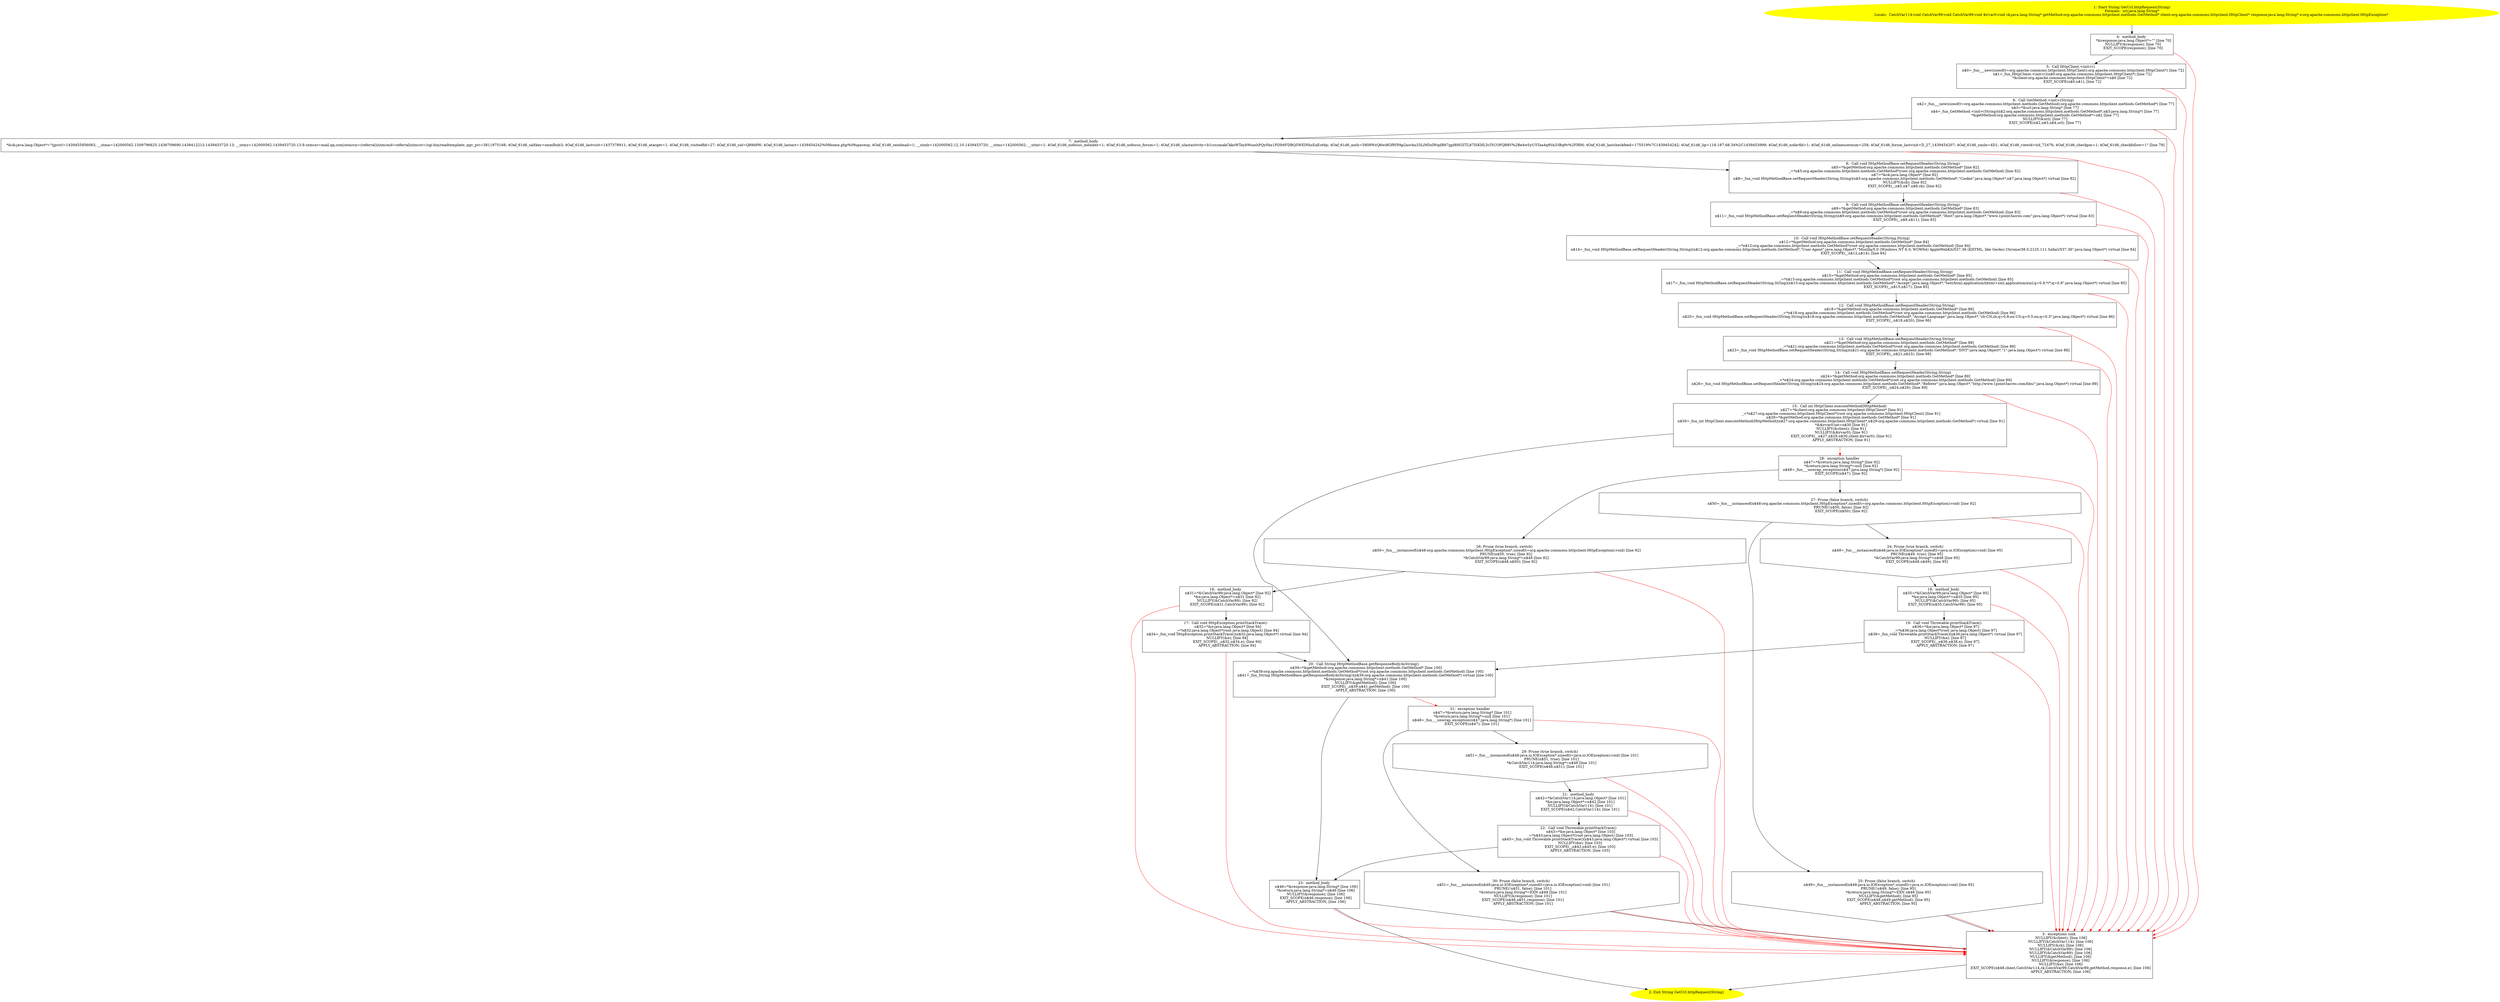 /* @generated */
digraph cfg {
"com.dulishuo.yimusanfendi.offer.GetUrl.httpRequest(java.lang.String):java.lang.String.a927619dd402f4741ce8ace6cd17e4f1_1" [label="1: Start String GetUrl.httpRequest(String)\nFormals:  url:java.lang.String*\nLocals:  CatchVar114:void CatchVar99:void CatchVar89:void $irvar0:void ck:java.lang.String* getMethod:org.apache.commons.httpclient.methods.GetMethod* client:org.apache.commons.httpclient.HttpClient* response:java.lang.String* e:org.apache.commons.httpclient.HttpException* \n  " color=yellow style=filled]
	

	 "com.dulishuo.yimusanfendi.offer.GetUrl.httpRequest(java.lang.String):java.lang.String.a927619dd402f4741ce8ace6cd17e4f1_1" -> "com.dulishuo.yimusanfendi.offer.GetUrl.httpRequest(java.lang.String):java.lang.String.a927619dd402f4741ce8ace6cd17e4f1_4" ;
"com.dulishuo.yimusanfendi.offer.GetUrl.httpRequest(java.lang.String):java.lang.String.a927619dd402f4741ce8ace6cd17e4f1_2" [label="2: Exit String GetUrl.httpRequest(String) \n  " color=yellow style=filled]
	

"com.dulishuo.yimusanfendi.offer.GetUrl.httpRequest(java.lang.String):java.lang.String.a927619dd402f4741ce8ace6cd17e4f1_3" [label="3:  exceptions sink \n   NULLIFY(&client); [line 106]\n  NULLIFY(&CatchVar114); [line 106]\n  NULLIFY(&ck); [line 106]\n  NULLIFY(&CatchVar99); [line 106]\n  NULLIFY(&CatchVar89); [line 106]\n  NULLIFY(&getMethod); [line 106]\n  NULLIFY(&response); [line 106]\n  NULLIFY(&e); [line 106]\n  EXIT_SCOPE(n$48,client,CatchVar114,ck,CatchVar99,CatchVar89,getMethod,response,e); [line 106]\n  APPLY_ABSTRACTION; [line 106]\n " shape="box"]
	

	 "com.dulishuo.yimusanfendi.offer.GetUrl.httpRequest(java.lang.String):java.lang.String.a927619dd402f4741ce8ace6cd17e4f1_3" -> "com.dulishuo.yimusanfendi.offer.GetUrl.httpRequest(java.lang.String):java.lang.String.a927619dd402f4741ce8ace6cd17e4f1_2" ;
"com.dulishuo.yimusanfendi.offer.GetUrl.httpRequest(java.lang.String):java.lang.String.a927619dd402f4741ce8ace6cd17e4f1_4" [label="4:  method_body \n   *&response:java.lang.Object*=\"\" [line 70]\n  NULLIFY(&response); [line 70]\n  EXIT_SCOPE(response); [line 70]\n " shape="box"]
	

	 "com.dulishuo.yimusanfendi.offer.GetUrl.httpRequest(java.lang.String):java.lang.String.a927619dd402f4741ce8ace6cd17e4f1_4" -> "com.dulishuo.yimusanfendi.offer.GetUrl.httpRequest(java.lang.String):java.lang.String.a927619dd402f4741ce8ace6cd17e4f1_5" ;
	 "com.dulishuo.yimusanfendi.offer.GetUrl.httpRequest(java.lang.String):java.lang.String.a927619dd402f4741ce8ace6cd17e4f1_4" -> "com.dulishuo.yimusanfendi.offer.GetUrl.httpRequest(java.lang.String):java.lang.String.a927619dd402f4741ce8ace6cd17e4f1_3" [color="red" ];
"com.dulishuo.yimusanfendi.offer.GetUrl.httpRequest(java.lang.String):java.lang.String.a927619dd402f4741ce8ace6cd17e4f1_5" [label="5:  Call HttpClient.<init>() \n   n$0=_fun___new(sizeof(t=org.apache.commons.httpclient.HttpClient):org.apache.commons.httpclient.HttpClient*) [line 72]\n  n$1=_fun_HttpClient.<init>()(n$0:org.apache.commons.httpclient.HttpClient*) [line 72]\n  *&client:org.apache.commons.httpclient.HttpClient*=n$0 [line 72]\n  EXIT_SCOPE(n$0,n$1); [line 72]\n " shape="box"]
	

	 "com.dulishuo.yimusanfendi.offer.GetUrl.httpRequest(java.lang.String):java.lang.String.a927619dd402f4741ce8ace6cd17e4f1_5" -> "com.dulishuo.yimusanfendi.offer.GetUrl.httpRequest(java.lang.String):java.lang.String.a927619dd402f4741ce8ace6cd17e4f1_6" ;
	 "com.dulishuo.yimusanfendi.offer.GetUrl.httpRequest(java.lang.String):java.lang.String.a927619dd402f4741ce8ace6cd17e4f1_5" -> "com.dulishuo.yimusanfendi.offer.GetUrl.httpRequest(java.lang.String):java.lang.String.a927619dd402f4741ce8ace6cd17e4f1_3" [color="red" ];
"com.dulishuo.yimusanfendi.offer.GetUrl.httpRequest(java.lang.String):java.lang.String.a927619dd402f4741ce8ace6cd17e4f1_6" [label="6:  Call GetMethod.<init>(String) \n   n$2=_fun___new(sizeof(t=org.apache.commons.httpclient.methods.GetMethod):org.apache.commons.httpclient.methods.GetMethod*) [line 77]\n  n$3=*&url:java.lang.String* [line 77]\n  n$4=_fun_GetMethod.<init>(String)(n$2:org.apache.commons.httpclient.methods.GetMethod*,n$3:java.lang.String*) [line 77]\n  *&getMethod:org.apache.commons.httpclient.methods.GetMethod*=n$2 [line 77]\n  NULLIFY(&url); [line 77]\n  EXIT_SCOPE(n$2,n$3,n$4,url); [line 77]\n " shape="box"]
	

	 "com.dulishuo.yimusanfendi.offer.GetUrl.httpRequest(java.lang.String):java.lang.String.a927619dd402f4741ce8ace6cd17e4f1_6" -> "com.dulishuo.yimusanfendi.offer.GetUrl.httpRequest(java.lang.String):java.lang.String.a927619dd402f4741ce8ace6cd17e4f1_7" ;
	 "com.dulishuo.yimusanfendi.offer.GetUrl.httpRequest(java.lang.String):java.lang.String.a927619dd402f4741ce8ace6cd17e4f1_6" -> "com.dulishuo.yimusanfendi.offer.GetUrl.httpRequest(java.lang.String):java.lang.String.a927619dd402f4741ce8ace6cd17e4f1_3" [color="red" ];
"com.dulishuo.yimusanfendi.offer.GetUrl.httpRequest(java.lang.String):java.lang.String.a927619dd402f4741ce8ace6cd17e4f1_7" [label="7:  method_body \n   *&ck:java.lang.Object*=\"tjpctrl=1439455956083; __utma=142000562.1509796625.1436709690.1438412213.1439453720.13; __utmz=142000562.1439453720.13.9.utmcsr=mail.qq.com|utmccn=(referral)|utmcmd=referral|utmcct=/cgi-bin/readtemplate; pgv_pvi=3811975168; 4Oaf_61d6_saltkey=nnmfbob3; 4Oaf_61d6_lastvisit=1437378911; 4Oaf_61d6_atarget=1; 4Oaf_61d6_visitedfid=27; 4Oaf_61d6_sid=Q89d9W; 4Oaf_61d6_lastact=1439454242%09home.php%09spacecp; 4Oaf_61d6_sendmail=1; __utmb=142000562.12.10.1439453720; __utmc=142000562; __utmt=1; 4Oaf_61d6_nofocus_member=1; 4Oaf_61d6_nofocus_forum=1; 4Oaf_61d6_ulastactivity=b1ccszmakCkkoWTaybWumhPQy0hx1PDIt6FDBQ5WElNhsEaEot6p; 4Oaf_61d6_auth=5808WxQ6wi8Gf9YPAp2asvku33LiM5xIWqdR67gpl8HOZTL87ISKHL5cTtUOFQR8V%2Be4wSyU5Taa4q9Va33Bq9v%2FlRM; 4Oaf_61d6_lastcheckfeed=175519%7C1439454242; 4Oaf_61d6_lip=118.187.68.34%2C1439453999; 4Oaf_61d6_nofavfid=1; 4Oaf_61d6_onlineusernum=258; 4Oaf_61d6_forum_lastvisit=D_27_1439454207; 4Oaf_61d6_smile=4D1; 4Oaf_61d6_viewid=tid_72476; 4Oaf_61d6_checkpm=1; 4Oaf_61d6_checkfollow=1\" [line 79]\n " shape="box"]
	

	 "com.dulishuo.yimusanfendi.offer.GetUrl.httpRequest(java.lang.String):java.lang.String.a927619dd402f4741ce8ace6cd17e4f1_7" -> "com.dulishuo.yimusanfendi.offer.GetUrl.httpRequest(java.lang.String):java.lang.String.a927619dd402f4741ce8ace6cd17e4f1_8" ;
	 "com.dulishuo.yimusanfendi.offer.GetUrl.httpRequest(java.lang.String):java.lang.String.a927619dd402f4741ce8ace6cd17e4f1_7" -> "com.dulishuo.yimusanfendi.offer.GetUrl.httpRequest(java.lang.String):java.lang.String.a927619dd402f4741ce8ace6cd17e4f1_3" [color="red" ];
"com.dulishuo.yimusanfendi.offer.GetUrl.httpRequest(java.lang.String):java.lang.String.a927619dd402f4741ce8ace6cd17e4f1_8" [label="8:  Call void HttpMethodBase.setRequestHeader(String,String) \n   n$5=*&getMethod:org.apache.commons.httpclient.methods.GetMethod* [line 82]\n  _=*n$5:org.apache.commons.httpclient.methods.GetMethod*(root org.apache.commons.httpclient.methods.GetMethod) [line 82]\n  n$7=*&ck:java.lang.Object* [line 82]\n  n$8=_fun_void HttpMethodBase.setRequestHeader(String,String)(n$5:org.apache.commons.httpclient.methods.GetMethod*,\"Cookie\":java.lang.Object*,n$7:java.lang.Object*) virtual [line 82]\n  NULLIFY(&ck); [line 82]\n  EXIT_SCOPE(_,n$5,n$7,n$8,ck); [line 82]\n " shape="box"]
	

	 "com.dulishuo.yimusanfendi.offer.GetUrl.httpRequest(java.lang.String):java.lang.String.a927619dd402f4741ce8ace6cd17e4f1_8" -> "com.dulishuo.yimusanfendi.offer.GetUrl.httpRequest(java.lang.String):java.lang.String.a927619dd402f4741ce8ace6cd17e4f1_9" ;
	 "com.dulishuo.yimusanfendi.offer.GetUrl.httpRequest(java.lang.String):java.lang.String.a927619dd402f4741ce8ace6cd17e4f1_8" -> "com.dulishuo.yimusanfendi.offer.GetUrl.httpRequest(java.lang.String):java.lang.String.a927619dd402f4741ce8ace6cd17e4f1_3" [color="red" ];
"com.dulishuo.yimusanfendi.offer.GetUrl.httpRequest(java.lang.String):java.lang.String.a927619dd402f4741ce8ace6cd17e4f1_9" [label="9:  Call void HttpMethodBase.setRequestHeader(String,String) \n   n$9=*&getMethod:org.apache.commons.httpclient.methods.GetMethod* [line 83]\n  _=*n$9:org.apache.commons.httpclient.methods.GetMethod*(root org.apache.commons.httpclient.methods.GetMethod) [line 83]\n  n$11=_fun_void HttpMethodBase.setRequestHeader(String,String)(n$9:org.apache.commons.httpclient.methods.GetMethod*,\"Host\":java.lang.Object*,\"www.1point3acres.com\":java.lang.Object*) virtual [line 83]\n  EXIT_SCOPE(_,n$9,n$11); [line 83]\n " shape="box"]
	

	 "com.dulishuo.yimusanfendi.offer.GetUrl.httpRequest(java.lang.String):java.lang.String.a927619dd402f4741ce8ace6cd17e4f1_9" -> "com.dulishuo.yimusanfendi.offer.GetUrl.httpRequest(java.lang.String):java.lang.String.a927619dd402f4741ce8ace6cd17e4f1_10" ;
	 "com.dulishuo.yimusanfendi.offer.GetUrl.httpRequest(java.lang.String):java.lang.String.a927619dd402f4741ce8ace6cd17e4f1_9" -> "com.dulishuo.yimusanfendi.offer.GetUrl.httpRequest(java.lang.String):java.lang.String.a927619dd402f4741ce8ace6cd17e4f1_3" [color="red" ];
"com.dulishuo.yimusanfendi.offer.GetUrl.httpRequest(java.lang.String):java.lang.String.a927619dd402f4741ce8ace6cd17e4f1_10" [label="10:  Call void HttpMethodBase.setRequestHeader(String,String) \n   n$12=*&getMethod:org.apache.commons.httpclient.methods.GetMethod* [line 84]\n  _=*n$12:org.apache.commons.httpclient.methods.GetMethod*(root org.apache.commons.httpclient.methods.GetMethod) [line 84]\n  n$14=_fun_void HttpMethodBase.setRequestHeader(String,String)(n$12:org.apache.commons.httpclient.methods.GetMethod*,\"User-Agent\":java.lang.Object*,\"Mozilla/5.0 (Windows NT 6.3; WOW64) AppleWebKit/537.36 (KHTML, like Gecko) Chrome/38.0.2125.111 Safari/537.36\":java.lang.Object*) virtual [line 84]\n  EXIT_SCOPE(_,n$12,n$14); [line 84]\n " shape="box"]
	

	 "com.dulishuo.yimusanfendi.offer.GetUrl.httpRequest(java.lang.String):java.lang.String.a927619dd402f4741ce8ace6cd17e4f1_10" -> "com.dulishuo.yimusanfendi.offer.GetUrl.httpRequest(java.lang.String):java.lang.String.a927619dd402f4741ce8ace6cd17e4f1_11" ;
	 "com.dulishuo.yimusanfendi.offer.GetUrl.httpRequest(java.lang.String):java.lang.String.a927619dd402f4741ce8ace6cd17e4f1_10" -> "com.dulishuo.yimusanfendi.offer.GetUrl.httpRequest(java.lang.String):java.lang.String.a927619dd402f4741ce8ace6cd17e4f1_3" [color="red" ];
"com.dulishuo.yimusanfendi.offer.GetUrl.httpRequest(java.lang.String):java.lang.String.a927619dd402f4741ce8ace6cd17e4f1_11" [label="11:  Call void HttpMethodBase.setRequestHeader(String,String) \n   n$15=*&getMethod:org.apache.commons.httpclient.methods.GetMethod* [line 85]\n  _=*n$15:org.apache.commons.httpclient.methods.GetMethod*(root org.apache.commons.httpclient.methods.GetMethod) [line 85]\n  n$17=_fun_void HttpMethodBase.setRequestHeader(String,String)(n$15:org.apache.commons.httpclient.methods.GetMethod*,\"Accept\":java.lang.Object*,\"text/html,application/xhtml+xml,application/xml;q=0.9,*/*;q=0.8\":java.lang.Object*) virtual [line 85]\n  EXIT_SCOPE(_,n$15,n$17); [line 85]\n " shape="box"]
	

	 "com.dulishuo.yimusanfendi.offer.GetUrl.httpRequest(java.lang.String):java.lang.String.a927619dd402f4741ce8ace6cd17e4f1_11" -> "com.dulishuo.yimusanfendi.offer.GetUrl.httpRequest(java.lang.String):java.lang.String.a927619dd402f4741ce8ace6cd17e4f1_12" ;
	 "com.dulishuo.yimusanfendi.offer.GetUrl.httpRequest(java.lang.String):java.lang.String.a927619dd402f4741ce8ace6cd17e4f1_11" -> "com.dulishuo.yimusanfendi.offer.GetUrl.httpRequest(java.lang.String):java.lang.String.a927619dd402f4741ce8ace6cd17e4f1_3" [color="red" ];
"com.dulishuo.yimusanfendi.offer.GetUrl.httpRequest(java.lang.String):java.lang.String.a927619dd402f4741ce8ace6cd17e4f1_12" [label="12:  Call void HttpMethodBase.setRequestHeader(String,String) \n   n$18=*&getMethod:org.apache.commons.httpclient.methods.GetMethod* [line 86]\n  _=*n$18:org.apache.commons.httpclient.methods.GetMethod*(root org.apache.commons.httpclient.methods.GetMethod) [line 86]\n  n$20=_fun_void HttpMethodBase.setRequestHeader(String,String)(n$18:org.apache.commons.httpclient.methods.GetMethod*,\"Accept-Language\":java.lang.Object*,\"zh-CN,zh;q=0.8,en-US;q=0.5,en;q=0.3\":java.lang.Object*) virtual [line 86]\n  EXIT_SCOPE(_,n$18,n$20); [line 86]\n " shape="box"]
	

	 "com.dulishuo.yimusanfendi.offer.GetUrl.httpRequest(java.lang.String):java.lang.String.a927619dd402f4741ce8ace6cd17e4f1_12" -> "com.dulishuo.yimusanfendi.offer.GetUrl.httpRequest(java.lang.String):java.lang.String.a927619dd402f4741ce8ace6cd17e4f1_13" ;
	 "com.dulishuo.yimusanfendi.offer.GetUrl.httpRequest(java.lang.String):java.lang.String.a927619dd402f4741ce8ace6cd17e4f1_12" -> "com.dulishuo.yimusanfendi.offer.GetUrl.httpRequest(java.lang.String):java.lang.String.a927619dd402f4741ce8ace6cd17e4f1_3" [color="red" ];
"com.dulishuo.yimusanfendi.offer.GetUrl.httpRequest(java.lang.String):java.lang.String.a927619dd402f4741ce8ace6cd17e4f1_13" [label="13:  Call void HttpMethodBase.setRequestHeader(String,String) \n   n$21=*&getMethod:org.apache.commons.httpclient.methods.GetMethod* [line 88]\n  _=*n$21:org.apache.commons.httpclient.methods.GetMethod*(root org.apache.commons.httpclient.methods.GetMethod) [line 88]\n  n$23=_fun_void HttpMethodBase.setRequestHeader(String,String)(n$21:org.apache.commons.httpclient.methods.GetMethod*,\"DNT\":java.lang.Object*,\"1\":java.lang.Object*) virtual [line 88]\n  EXIT_SCOPE(_,n$21,n$23); [line 88]\n " shape="box"]
	

	 "com.dulishuo.yimusanfendi.offer.GetUrl.httpRequest(java.lang.String):java.lang.String.a927619dd402f4741ce8ace6cd17e4f1_13" -> "com.dulishuo.yimusanfendi.offer.GetUrl.httpRequest(java.lang.String):java.lang.String.a927619dd402f4741ce8ace6cd17e4f1_14" ;
	 "com.dulishuo.yimusanfendi.offer.GetUrl.httpRequest(java.lang.String):java.lang.String.a927619dd402f4741ce8ace6cd17e4f1_13" -> "com.dulishuo.yimusanfendi.offer.GetUrl.httpRequest(java.lang.String):java.lang.String.a927619dd402f4741ce8ace6cd17e4f1_3" [color="red" ];
"com.dulishuo.yimusanfendi.offer.GetUrl.httpRequest(java.lang.String):java.lang.String.a927619dd402f4741ce8ace6cd17e4f1_14" [label="14:  Call void HttpMethodBase.setRequestHeader(String,String) \n   n$24=*&getMethod:org.apache.commons.httpclient.methods.GetMethod* [line 89]\n  _=*n$24:org.apache.commons.httpclient.methods.GetMethod*(root org.apache.commons.httpclient.methods.GetMethod) [line 89]\n  n$26=_fun_void HttpMethodBase.setRequestHeader(String,String)(n$24:org.apache.commons.httpclient.methods.GetMethod*,\"Referer\":java.lang.Object*,\"http://www.1point3acres.com/bbs/\":java.lang.Object*) virtual [line 89]\n  EXIT_SCOPE(_,n$24,n$26); [line 89]\n " shape="box"]
	

	 "com.dulishuo.yimusanfendi.offer.GetUrl.httpRequest(java.lang.String):java.lang.String.a927619dd402f4741ce8ace6cd17e4f1_14" -> "com.dulishuo.yimusanfendi.offer.GetUrl.httpRequest(java.lang.String):java.lang.String.a927619dd402f4741ce8ace6cd17e4f1_15" ;
	 "com.dulishuo.yimusanfendi.offer.GetUrl.httpRequest(java.lang.String):java.lang.String.a927619dd402f4741ce8ace6cd17e4f1_14" -> "com.dulishuo.yimusanfendi.offer.GetUrl.httpRequest(java.lang.String):java.lang.String.a927619dd402f4741ce8ace6cd17e4f1_3" [color="red" ];
"com.dulishuo.yimusanfendi.offer.GetUrl.httpRequest(java.lang.String):java.lang.String.a927619dd402f4741ce8ace6cd17e4f1_15" [label="15:  Call int HttpClient.executeMethod(HttpMethod) \n   n$27=*&client:org.apache.commons.httpclient.HttpClient* [line 91]\n  _=*n$27:org.apache.commons.httpclient.HttpClient*(root org.apache.commons.httpclient.HttpClient) [line 91]\n  n$29=*&getMethod:org.apache.commons.httpclient.methods.GetMethod* [line 91]\n  n$30=_fun_int HttpClient.executeMethod(HttpMethod)(n$27:org.apache.commons.httpclient.HttpClient*,n$29:org.apache.commons.httpclient.methods.GetMethod*) virtual [line 91]\n  *&$irvar0:int=n$30 [line 91]\n  NULLIFY(&client); [line 91]\n  NULLIFY(&$irvar0); [line 91]\n  EXIT_SCOPE(_,n$27,n$29,n$30,client,$irvar0); [line 91]\n  APPLY_ABSTRACTION; [line 91]\n " shape="box"]
	

	 "com.dulishuo.yimusanfendi.offer.GetUrl.httpRequest(java.lang.String):java.lang.String.a927619dd402f4741ce8ace6cd17e4f1_15" -> "com.dulishuo.yimusanfendi.offer.GetUrl.httpRequest(java.lang.String):java.lang.String.a927619dd402f4741ce8ace6cd17e4f1_20" ;
	 "com.dulishuo.yimusanfendi.offer.GetUrl.httpRequest(java.lang.String):java.lang.String.a927619dd402f4741ce8ace6cd17e4f1_15" -> "com.dulishuo.yimusanfendi.offer.GetUrl.httpRequest(java.lang.String):java.lang.String.a927619dd402f4741ce8ace6cd17e4f1_28" [color="red" ];
"com.dulishuo.yimusanfendi.offer.GetUrl.httpRequest(java.lang.String):java.lang.String.a927619dd402f4741ce8ace6cd17e4f1_16" [label="16:  method_body \n   n$31=*&CatchVar89:java.lang.Object* [line 92]\n  *&e:java.lang.Object*=n$31 [line 92]\n  NULLIFY(&CatchVar89); [line 92]\n  EXIT_SCOPE(n$31,CatchVar89); [line 92]\n " shape="box"]
	

	 "com.dulishuo.yimusanfendi.offer.GetUrl.httpRequest(java.lang.String):java.lang.String.a927619dd402f4741ce8ace6cd17e4f1_16" -> "com.dulishuo.yimusanfendi.offer.GetUrl.httpRequest(java.lang.String):java.lang.String.a927619dd402f4741ce8ace6cd17e4f1_17" ;
	 "com.dulishuo.yimusanfendi.offer.GetUrl.httpRequest(java.lang.String):java.lang.String.a927619dd402f4741ce8ace6cd17e4f1_16" -> "com.dulishuo.yimusanfendi.offer.GetUrl.httpRequest(java.lang.String):java.lang.String.a927619dd402f4741ce8ace6cd17e4f1_3" [color="red" ];
"com.dulishuo.yimusanfendi.offer.GetUrl.httpRequest(java.lang.String):java.lang.String.a927619dd402f4741ce8ace6cd17e4f1_17" [label="17:  Call void HttpException.printStackTrace() \n   n$32=*&e:java.lang.Object* [line 94]\n  _=*n$32:java.lang.Object*(root java.lang.Object) [line 94]\n  n$34=_fun_void HttpException.printStackTrace()(n$32:java.lang.Object*) virtual [line 94]\n  NULLIFY(&e); [line 94]\n  EXIT_SCOPE(_,n$32,n$34,e); [line 94]\n  APPLY_ABSTRACTION; [line 94]\n " shape="box"]
	

	 "com.dulishuo.yimusanfendi.offer.GetUrl.httpRequest(java.lang.String):java.lang.String.a927619dd402f4741ce8ace6cd17e4f1_17" -> "com.dulishuo.yimusanfendi.offer.GetUrl.httpRequest(java.lang.String):java.lang.String.a927619dd402f4741ce8ace6cd17e4f1_20" ;
	 "com.dulishuo.yimusanfendi.offer.GetUrl.httpRequest(java.lang.String):java.lang.String.a927619dd402f4741ce8ace6cd17e4f1_17" -> "com.dulishuo.yimusanfendi.offer.GetUrl.httpRequest(java.lang.String):java.lang.String.a927619dd402f4741ce8ace6cd17e4f1_3" [color="red" ];
"com.dulishuo.yimusanfendi.offer.GetUrl.httpRequest(java.lang.String):java.lang.String.a927619dd402f4741ce8ace6cd17e4f1_18" [label="18:  method_body \n   n$35=*&CatchVar99:java.lang.Object* [line 95]\n  *&e:java.lang.Object*=n$35 [line 95]\n  NULLIFY(&CatchVar99); [line 95]\n  EXIT_SCOPE(n$35,CatchVar99); [line 95]\n " shape="box"]
	

	 "com.dulishuo.yimusanfendi.offer.GetUrl.httpRequest(java.lang.String):java.lang.String.a927619dd402f4741ce8ace6cd17e4f1_18" -> "com.dulishuo.yimusanfendi.offer.GetUrl.httpRequest(java.lang.String):java.lang.String.a927619dd402f4741ce8ace6cd17e4f1_19" ;
	 "com.dulishuo.yimusanfendi.offer.GetUrl.httpRequest(java.lang.String):java.lang.String.a927619dd402f4741ce8ace6cd17e4f1_18" -> "com.dulishuo.yimusanfendi.offer.GetUrl.httpRequest(java.lang.String):java.lang.String.a927619dd402f4741ce8ace6cd17e4f1_3" [color="red" ];
"com.dulishuo.yimusanfendi.offer.GetUrl.httpRequest(java.lang.String):java.lang.String.a927619dd402f4741ce8ace6cd17e4f1_19" [label="19:  Call void Throwable.printStackTrace() \n   n$36=*&e:java.lang.Object* [line 97]\n  _=*n$36:java.lang.Object*(root java.lang.Object) [line 97]\n  n$38=_fun_void Throwable.printStackTrace()(n$36:java.lang.Object*) virtual [line 97]\n  NULLIFY(&e); [line 97]\n  EXIT_SCOPE(_,n$36,n$38,e); [line 97]\n  APPLY_ABSTRACTION; [line 97]\n " shape="box"]
	

	 "com.dulishuo.yimusanfendi.offer.GetUrl.httpRequest(java.lang.String):java.lang.String.a927619dd402f4741ce8ace6cd17e4f1_19" -> "com.dulishuo.yimusanfendi.offer.GetUrl.httpRequest(java.lang.String):java.lang.String.a927619dd402f4741ce8ace6cd17e4f1_20" ;
	 "com.dulishuo.yimusanfendi.offer.GetUrl.httpRequest(java.lang.String):java.lang.String.a927619dd402f4741ce8ace6cd17e4f1_19" -> "com.dulishuo.yimusanfendi.offer.GetUrl.httpRequest(java.lang.String):java.lang.String.a927619dd402f4741ce8ace6cd17e4f1_3" [color="red" ];
"com.dulishuo.yimusanfendi.offer.GetUrl.httpRequest(java.lang.String):java.lang.String.a927619dd402f4741ce8ace6cd17e4f1_20" [label="20:  Call String HttpMethodBase.getResponseBodyAsString() \n   n$39=*&getMethod:org.apache.commons.httpclient.methods.GetMethod* [line 100]\n  _=*n$39:org.apache.commons.httpclient.methods.GetMethod*(root org.apache.commons.httpclient.methods.GetMethod) [line 100]\n  n$41=_fun_String HttpMethodBase.getResponseBodyAsString()(n$39:org.apache.commons.httpclient.methods.GetMethod*) virtual [line 100]\n  *&response:java.lang.String*=n$41 [line 100]\n  NULLIFY(&getMethod); [line 100]\n  EXIT_SCOPE(_,n$39,n$41,getMethod); [line 100]\n  APPLY_ABSTRACTION; [line 100]\n " shape="box"]
	

	 "com.dulishuo.yimusanfendi.offer.GetUrl.httpRequest(java.lang.String):java.lang.String.a927619dd402f4741ce8ace6cd17e4f1_20" -> "com.dulishuo.yimusanfendi.offer.GetUrl.httpRequest(java.lang.String):java.lang.String.a927619dd402f4741ce8ace6cd17e4f1_23" ;
	 "com.dulishuo.yimusanfendi.offer.GetUrl.httpRequest(java.lang.String):java.lang.String.a927619dd402f4741ce8ace6cd17e4f1_20" -> "com.dulishuo.yimusanfendi.offer.GetUrl.httpRequest(java.lang.String):java.lang.String.a927619dd402f4741ce8ace6cd17e4f1_31" [color="red" ];
"com.dulishuo.yimusanfendi.offer.GetUrl.httpRequest(java.lang.String):java.lang.String.a927619dd402f4741ce8ace6cd17e4f1_21" [label="21:  method_body \n   n$42=*&CatchVar114:java.lang.Object* [line 101]\n  *&e:java.lang.Object*=n$42 [line 101]\n  NULLIFY(&CatchVar114); [line 101]\n  EXIT_SCOPE(n$42,CatchVar114); [line 101]\n " shape="box"]
	

	 "com.dulishuo.yimusanfendi.offer.GetUrl.httpRequest(java.lang.String):java.lang.String.a927619dd402f4741ce8ace6cd17e4f1_21" -> "com.dulishuo.yimusanfendi.offer.GetUrl.httpRequest(java.lang.String):java.lang.String.a927619dd402f4741ce8ace6cd17e4f1_22" ;
	 "com.dulishuo.yimusanfendi.offer.GetUrl.httpRequest(java.lang.String):java.lang.String.a927619dd402f4741ce8ace6cd17e4f1_21" -> "com.dulishuo.yimusanfendi.offer.GetUrl.httpRequest(java.lang.String):java.lang.String.a927619dd402f4741ce8ace6cd17e4f1_3" [color="red" ];
"com.dulishuo.yimusanfendi.offer.GetUrl.httpRequest(java.lang.String):java.lang.String.a927619dd402f4741ce8ace6cd17e4f1_22" [label="22:  Call void Throwable.printStackTrace() \n   n$43=*&e:java.lang.Object* [line 103]\n  _=*n$43:java.lang.Object*(root java.lang.Object) [line 103]\n  n$45=_fun_void Throwable.printStackTrace()(n$43:java.lang.Object*) virtual [line 103]\n  NULLIFY(&e); [line 103]\n  EXIT_SCOPE(_,n$43,n$45,e); [line 103]\n  APPLY_ABSTRACTION; [line 103]\n " shape="box"]
	

	 "com.dulishuo.yimusanfendi.offer.GetUrl.httpRequest(java.lang.String):java.lang.String.a927619dd402f4741ce8ace6cd17e4f1_22" -> "com.dulishuo.yimusanfendi.offer.GetUrl.httpRequest(java.lang.String):java.lang.String.a927619dd402f4741ce8ace6cd17e4f1_23" ;
	 "com.dulishuo.yimusanfendi.offer.GetUrl.httpRequest(java.lang.String):java.lang.String.a927619dd402f4741ce8ace6cd17e4f1_22" -> "com.dulishuo.yimusanfendi.offer.GetUrl.httpRequest(java.lang.String):java.lang.String.a927619dd402f4741ce8ace6cd17e4f1_3" [color="red" ];
"com.dulishuo.yimusanfendi.offer.GetUrl.httpRequest(java.lang.String):java.lang.String.a927619dd402f4741ce8ace6cd17e4f1_23" [label="23:  method_body \n   n$46=*&response:java.lang.String* [line 106]\n  *&return:java.lang.String*=n$46 [line 106]\n  NULLIFY(&response); [line 106]\n  EXIT_SCOPE(n$46,response); [line 106]\n  APPLY_ABSTRACTION; [line 106]\n " shape="box"]
	

	 "com.dulishuo.yimusanfendi.offer.GetUrl.httpRequest(java.lang.String):java.lang.String.a927619dd402f4741ce8ace6cd17e4f1_23" -> "com.dulishuo.yimusanfendi.offer.GetUrl.httpRequest(java.lang.String):java.lang.String.a927619dd402f4741ce8ace6cd17e4f1_2" ;
	 "com.dulishuo.yimusanfendi.offer.GetUrl.httpRequest(java.lang.String):java.lang.String.a927619dd402f4741ce8ace6cd17e4f1_23" -> "com.dulishuo.yimusanfendi.offer.GetUrl.httpRequest(java.lang.String):java.lang.String.a927619dd402f4741ce8ace6cd17e4f1_3" [color="red" ];
"com.dulishuo.yimusanfendi.offer.GetUrl.httpRequest(java.lang.String):java.lang.String.a927619dd402f4741ce8ace6cd17e4f1_24" [label="24: Prune (true branch, switch) \n   n$49=_fun___instanceof(n$48:java.io.IOException*,sizeof(t=java.io.IOException):void) [line 95]\n  PRUNE(n$49, true); [line 95]\n  *&CatchVar99:java.lang.String*=n$48 [line 95]\n  EXIT_SCOPE(n$48,n$49); [line 95]\n " shape="invhouse"]
	

	 "com.dulishuo.yimusanfendi.offer.GetUrl.httpRequest(java.lang.String):java.lang.String.a927619dd402f4741ce8ace6cd17e4f1_24" -> "com.dulishuo.yimusanfendi.offer.GetUrl.httpRequest(java.lang.String):java.lang.String.a927619dd402f4741ce8ace6cd17e4f1_18" ;
	 "com.dulishuo.yimusanfendi.offer.GetUrl.httpRequest(java.lang.String):java.lang.String.a927619dd402f4741ce8ace6cd17e4f1_24" -> "com.dulishuo.yimusanfendi.offer.GetUrl.httpRequest(java.lang.String):java.lang.String.a927619dd402f4741ce8ace6cd17e4f1_3" [color="red" ];
"com.dulishuo.yimusanfendi.offer.GetUrl.httpRequest(java.lang.String):java.lang.String.a927619dd402f4741ce8ace6cd17e4f1_25" [label="25: Prune (false branch, switch) \n   n$49=_fun___instanceof(n$48:java.io.IOException*,sizeof(t=java.io.IOException):void) [line 95]\n  PRUNE(!n$49, false); [line 95]\n  *&return:java.lang.String*=EXN n$48 [line 95]\n  NULLIFY(&getMethod); [line 95]\n  EXIT_SCOPE(n$48,n$49,getMethod); [line 95]\n  APPLY_ABSTRACTION; [line 95]\n " shape="invhouse"]
	

	 "com.dulishuo.yimusanfendi.offer.GetUrl.httpRequest(java.lang.String):java.lang.String.a927619dd402f4741ce8ace6cd17e4f1_25" -> "com.dulishuo.yimusanfendi.offer.GetUrl.httpRequest(java.lang.String):java.lang.String.a927619dd402f4741ce8ace6cd17e4f1_3" ;
	 "com.dulishuo.yimusanfendi.offer.GetUrl.httpRequest(java.lang.String):java.lang.String.a927619dd402f4741ce8ace6cd17e4f1_25" -> "com.dulishuo.yimusanfendi.offer.GetUrl.httpRequest(java.lang.String):java.lang.String.a927619dd402f4741ce8ace6cd17e4f1_3" [color="red" ];
"com.dulishuo.yimusanfendi.offer.GetUrl.httpRequest(java.lang.String):java.lang.String.a927619dd402f4741ce8ace6cd17e4f1_26" [label="26: Prune (true branch, switch) \n   n$50=_fun___instanceof(n$48:org.apache.commons.httpclient.HttpException*,sizeof(t=org.apache.commons.httpclient.HttpException):void) [line 92]\n  PRUNE(n$50, true); [line 92]\n  *&CatchVar89:java.lang.String*=n$48 [line 92]\n  EXIT_SCOPE(n$48,n$50); [line 92]\n " shape="invhouse"]
	

	 "com.dulishuo.yimusanfendi.offer.GetUrl.httpRequest(java.lang.String):java.lang.String.a927619dd402f4741ce8ace6cd17e4f1_26" -> "com.dulishuo.yimusanfendi.offer.GetUrl.httpRequest(java.lang.String):java.lang.String.a927619dd402f4741ce8ace6cd17e4f1_16" ;
	 "com.dulishuo.yimusanfendi.offer.GetUrl.httpRequest(java.lang.String):java.lang.String.a927619dd402f4741ce8ace6cd17e4f1_26" -> "com.dulishuo.yimusanfendi.offer.GetUrl.httpRequest(java.lang.String):java.lang.String.a927619dd402f4741ce8ace6cd17e4f1_3" [color="red" ];
"com.dulishuo.yimusanfendi.offer.GetUrl.httpRequest(java.lang.String):java.lang.String.a927619dd402f4741ce8ace6cd17e4f1_27" [label="27: Prune (false branch, switch) \n   n$50=_fun___instanceof(n$48:org.apache.commons.httpclient.HttpException*,sizeof(t=org.apache.commons.httpclient.HttpException):void) [line 92]\n  PRUNE(!n$50, false); [line 92]\n  EXIT_SCOPE(n$50); [line 92]\n " shape="invhouse"]
	

	 "com.dulishuo.yimusanfendi.offer.GetUrl.httpRequest(java.lang.String):java.lang.String.a927619dd402f4741ce8ace6cd17e4f1_27" -> "com.dulishuo.yimusanfendi.offer.GetUrl.httpRequest(java.lang.String):java.lang.String.a927619dd402f4741ce8ace6cd17e4f1_24" ;
	 "com.dulishuo.yimusanfendi.offer.GetUrl.httpRequest(java.lang.String):java.lang.String.a927619dd402f4741ce8ace6cd17e4f1_27" -> "com.dulishuo.yimusanfendi.offer.GetUrl.httpRequest(java.lang.String):java.lang.String.a927619dd402f4741ce8ace6cd17e4f1_25" ;
	 "com.dulishuo.yimusanfendi.offer.GetUrl.httpRequest(java.lang.String):java.lang.String.a927619dd402f4741ce8ace6cd17e4f1_27" -> "com.dulishuo.yimusanfendi.offer.GetUrl.httpRequest(java.lang.String):java.lang.String.a927619dd402f4741ce8ace6cd17e4f1_3" [color="red" ];
"com.dulishuo.yimusanfendi.offer.GetUrl.httpRequest(java.lang.String):java.lang.String.a927619dd402f4741ce8ace6cd17e4f1_28" [label="28:  exception handler \n   n$47=*&return:java.lang.String* [line 92]\n  *&return:java.lang.String*=null [line 92]\n  n$48=_fun___unwrap_exception(n$47:java.lang.String*) [line 92]\n  EXIT_SCOPE(n$47); [line 92]\n " shape="box"]
	

	 "com.dulishuo.yimusanfendi.offer.GetUrl.httpRequest(java.lang.String):java.lang.String.a927619dd402f4741ce8ace6cd17e4f1_28" -> "com.dulishuo.yimusanfendi.offer.GetUrl.httpRequest(java.lang.String):java.lang.String.a927619dd402f4741ce8ace6cd17e4f1_26" ;
	 "com.dulishuo.yimusanfendi.offer.GetUrl.httpRequest(java.lang.String):java.lang.String.a927619dd402f4741ce8ace6cd17e4f1_28" -> "com.dulishuo.yimusanfendi.offer.GetUrl.httpRequest(java.lang.String):java.lang.String.a927619dd402f4741ce8ace6cd17e4f1_27" ;
	 "com.dulishuo.yimusanfendi.offer.GetUrl.httpRequest(java.lang.String):java.lang.String.a927619dd402f4741ce8ace6cd17e4f1_28" -> "com.dulishuo.yimusanfendi.offer.GetUrl.httpRequest(java.lang.String):java.lang.String.a927619dd402f4741ce8ace6cd17e4f1_3" [color="red" ];
"com.dulishuo.yimusanfendi.offer.GetUrl.httpRequest(java.lang.String):java.lang.String.a927619dd402f4741ce8ace6cd17e4f1_29" [label="29: Prune (true branch, switch) \n   n$51=_fun___instanceof(n$48:java.io.IOException*,sizeof(t=java.io.IOException):void) [line 101]\n  PRUNE(n$51, true); [line 101]\n  *&CatchVar114:java.lang.String*=n$48 [line 101]\n  EXIT_SCOPE(n$48,n$51); [line 101]\n " shape="invhouse"]
	

	 "com.dulishuo.yimusanfendi.offer.GetUrl.httpRequest(java.lang.String):java.lang.String.a927619dd402f4741ce8ace6cd17e4f1_29" -> "com.dulishuo.yimusanfendi.offer.GetUrl.httpRequest(java.lang.String):java.lang.String.a927619dd402f4741ce8ace6cd17e4f1_21" ;
	 "com.dulishuo.yimusanfendi.offer.GetUrl.httpRequest(java.lang.String):java.lang.String.a927619dd402f4741ce8ace6cd17e4f1_29" -> "com.dulishuo.yimusanfendi.offer.GetUrl.httpRequest(java.lang.String):java.lang.String.a927619dd402f4741ce8ace6cd17e4f1_3" [color="red" ];
"com.dulishuo.yimusanfendi.offer.GetUrl.httpRequest(java.lang.String):java.lang.String.a927619dd402f4741ce8ace6cd17e4f1_30" [label="30: Prune (false branch, switch) \n   n$51=_fun___instanceof(n$48:java.io.IOException*,sizeof(t=java.io.IOException):void) [line 101]\n  PRUNE(!n$51, false); [line 101]\n  *&return:java.lang.String*=EXN n$48 [line 101]\n  NULLIFY(&response); [line 101]\n  EXIT_SCOPE(n$48,n$51,response); [line 101]\n  APPLY_ABSTRACTION; [line 101]\n " shape="invhouse"]
	

	 "com.dulishuo.yimusanfendi.offer.GetUrl.httpRequest(java.lang.String):java.lang.String.a927619dd402f4741ce8ace6cd17e4f1_30" -> "com.dulishuo.yimusanfendi.offer.GetUrl.httpRequest(java.lang.String):java.lang.String.a927619dd402f4741ce8ace6cd17e4f1_3" ;
	 "com.dulishuo.yimusanfendi.offer.GetUrl.httpRequest(java.lang.String):java.lang.String.a927619dd402f4741ce8ace6cd17e4f1_30" -> "com.dulishuo.yimusanfendi.offer.GetUrl.httpRequest(java.lang.String):java.lang.String.a927619dd402f4741ce8ace6cd17e4f1_3" [color="red" ];
"com.dulishuo.yimusanfendi.offer.GetUrl.httpRequest(java.lang.String):java.lang.String.a927619dd402f4741ce8ace6cd17e4f1_31" [label="31:  exception handler \n   n$47=*&return:java.lang.String* [line 101]\n  *&return:java.lang.String*=null [line 101]\n  n$48=_fun___unwrap_exception(n$47:java.lang.String*) [line 101]\n  EXIT_SCOPE(n$47); [line 101]\n " shape="box"]
	

	 "com.dulishuo.yimusanfendi.offer.GetUrl.httpRequest(java.lang.String):java.lang.String.a927619dd402f4741ce8ace6cd17e4f1_31" -> "com.dulishuo.yimusanfendi.offer.GetUrl.httpRequest(java.lang.String):java.lang.String.a927619dd402f4741ce8ace6cd17e4f1_29" ;
	 "com.dulishuo.yimusanfendi.offer.GetUrl.httpRequest(java.lang.String):java.lang.String.a927619dd402f4741ce8ace6cd17e4f1_31" -> "com.dulishuo.yimusanfendi.offer.GetUrl.httpRequest(java.lang.String):java.lang.String.a927619dd402f4741ce8ace6cd17e4f1_30" ;
	 "com.dulishuo.yimusanfendi.offer.GetUrl.httpRequest(java.lang.String):java.lang.String.a927619dd402f4741ce8ace6cd17e4f1_31" -> "com.dulishuo.yimusanfendi.offer.GetUrl.httpRequest(java.lang.String):java.lang.String.a927619dd402f4741ce8ace6cd17e4f1_3" [color="red" ];
}
